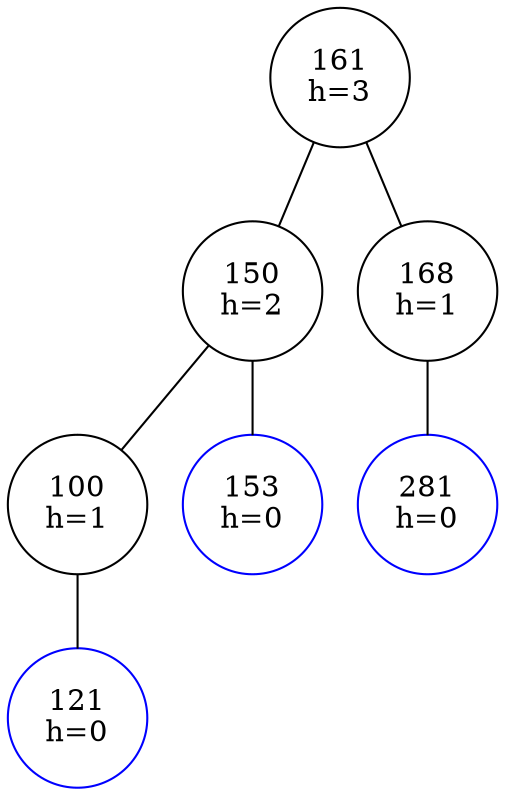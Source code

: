 graph G {
	node [shape=circle];
	161--150;
	161--168;
	161 [label="161\nh=3"];
	150--100;
	150--153;
	150 [label="150\nh=2"];
	100--121;
	100 [label="100\nh=1"];
	121 [label="121\nh=0", color=blue];
	153 [label="153\nh=0", color=blue];
	168--281;
	168 [label="168\nh=1"];
	281 [label="281\nh=0", color=blue];
}
